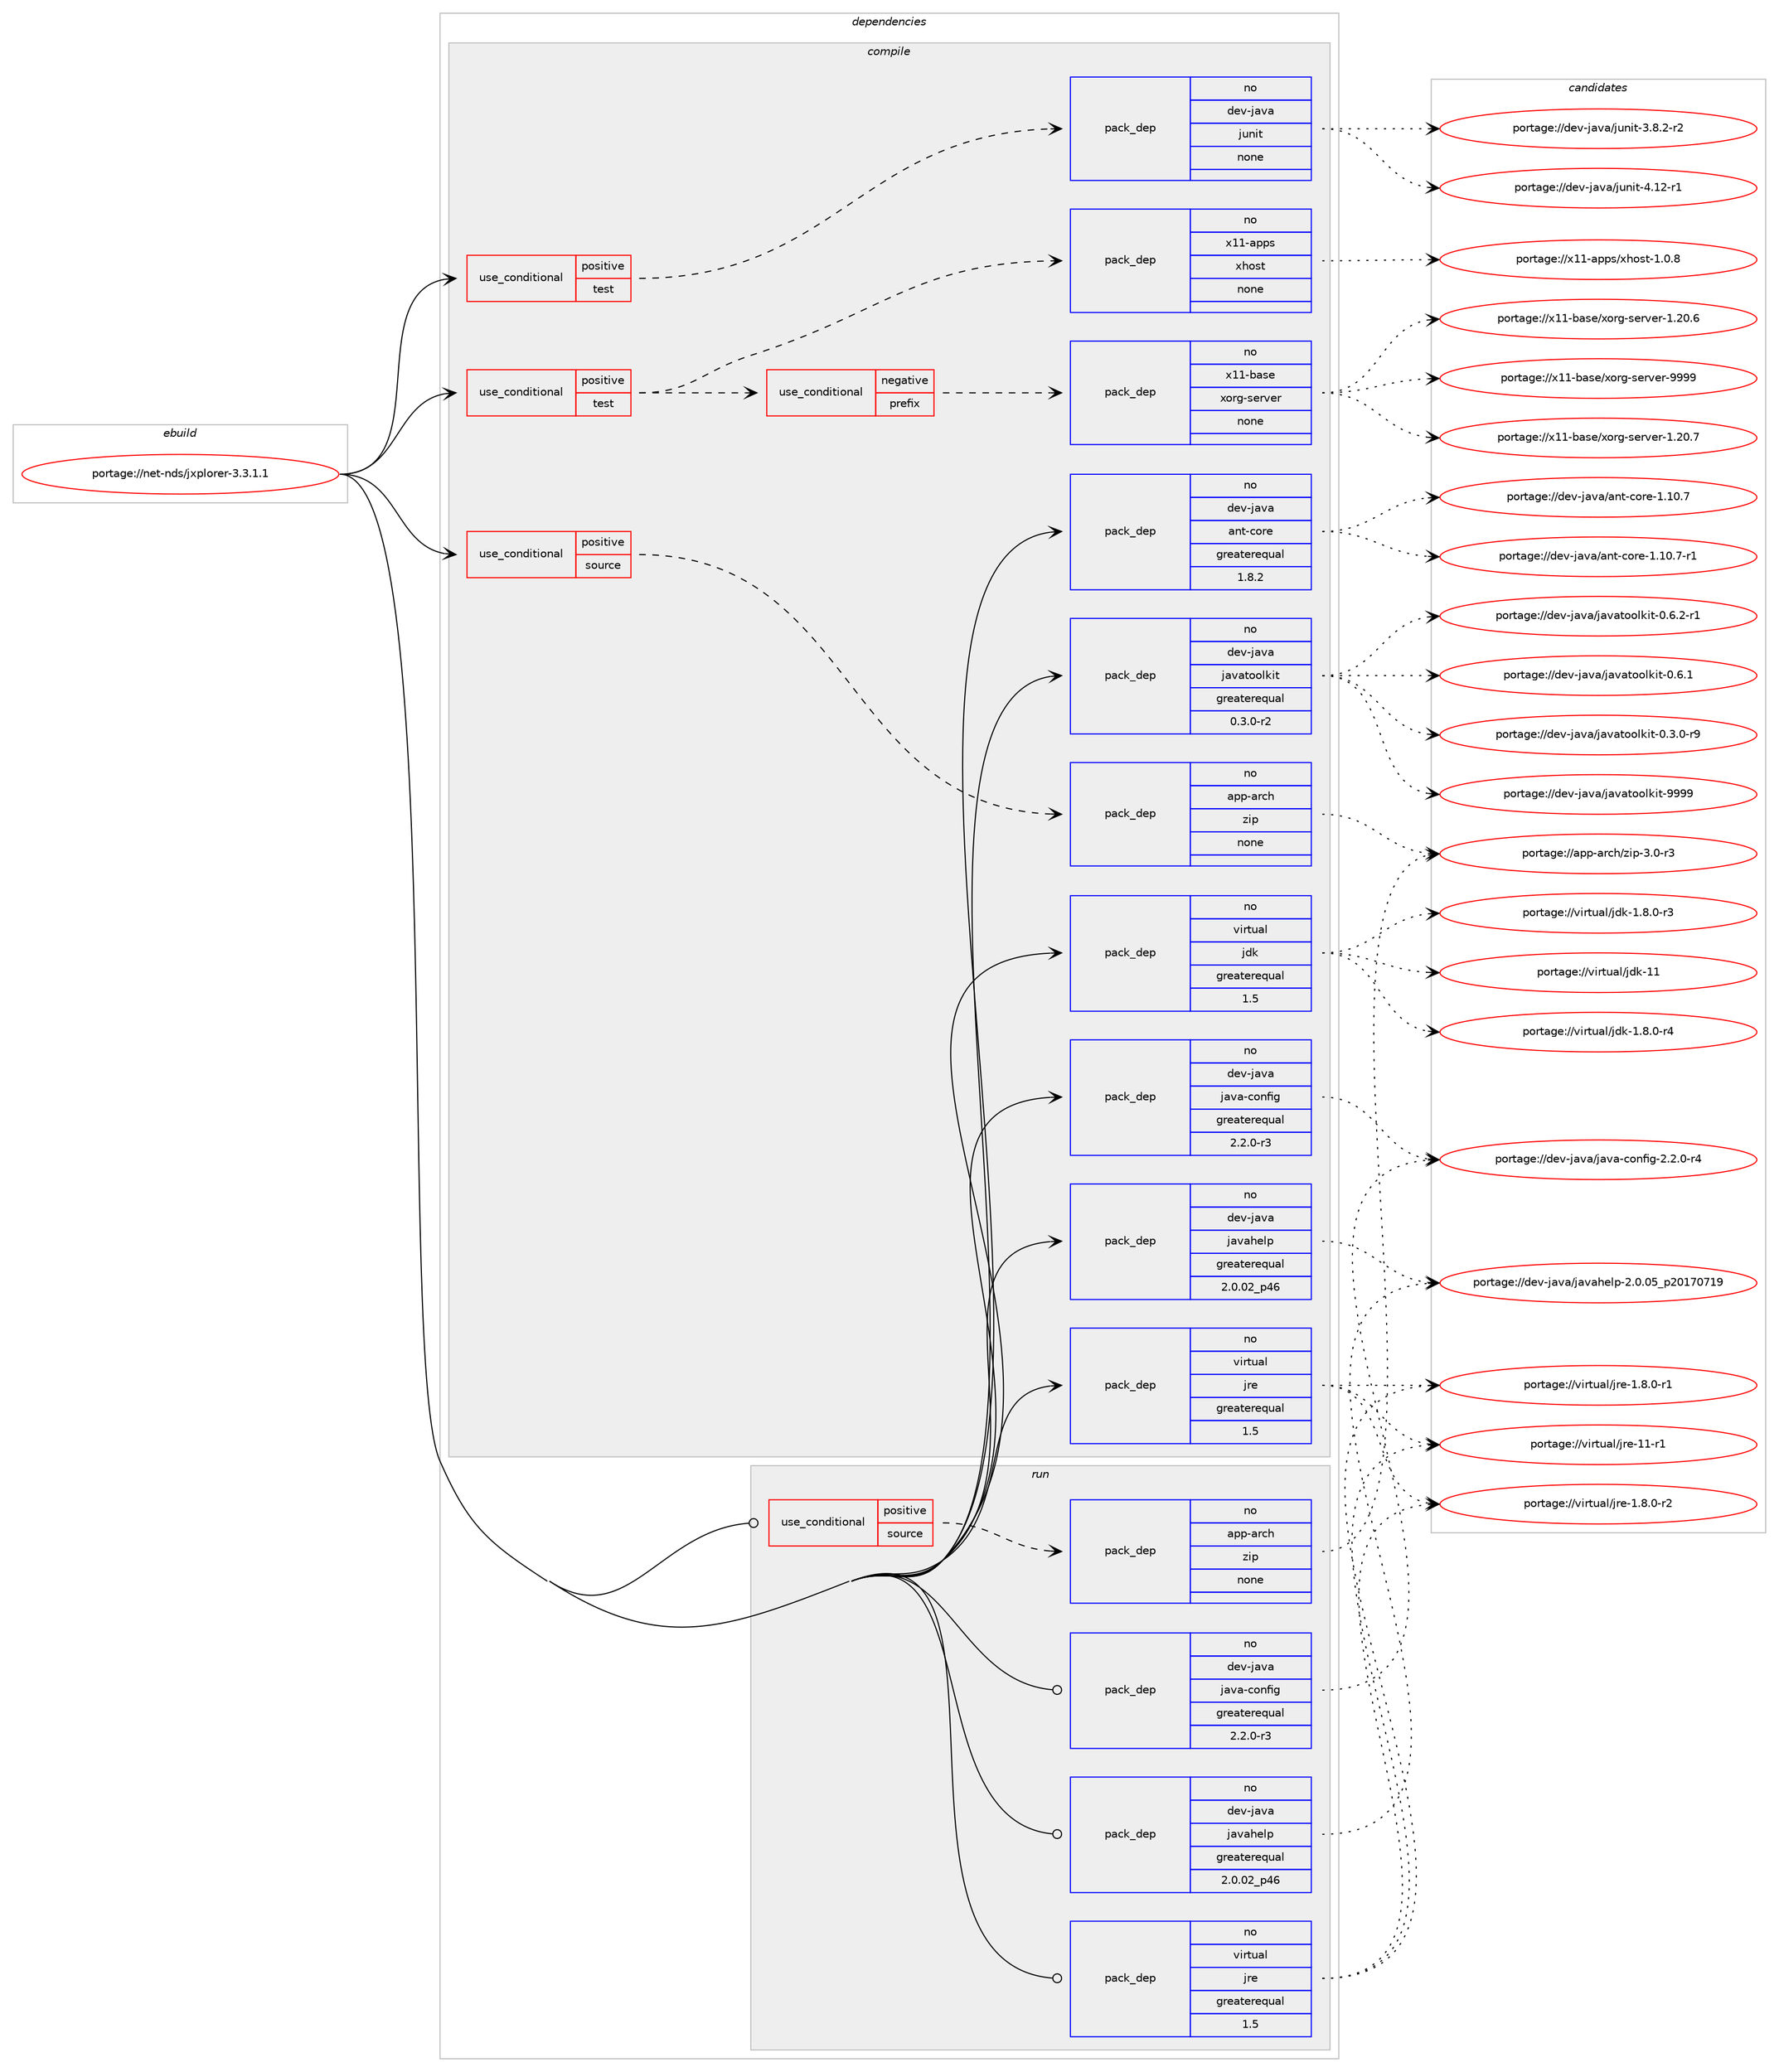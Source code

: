 digraph prolog {

# *************
# Graph options
# *************

newrank=true;
concentrate=true;
compound=true;
graph [rankdir=LR,fontname=Helvetica,fontsize=10,ranksep=1.5];#, ranksep=2.5, nodesep=0.2];
edge  [arrowhead=vee];
node  [fontname=Helvetica,fontsize=10];

# **********
# The ebuild
# **********

subgraph cluster_leftcol {
color=gray;
rank=same;
label=<<i>ebuild</i>>;
id [label="portage://net-nds/jxplorer-3.3.1.1", color=red, width=4, href="../net-nds/jxplorer-3.3.1.1.svg"];
}

# ****************
# The dependencies
# ****************

subgraph cluster_midcol {
color=gray;
label=<<i>dependencies</i>>;
subgraph cluster_compile {
fillcolor="#eeeeee";
style=filled;
label=<<i>compile</i>>;
subgraph cond25090 {
dependency122594 [label=<<TABLE BORDER="0" CELLBORDER="1" CELLSPACING="0" CELLPADDING="4"><TR><TD ROWSPAN="3" CELLPADDING="10">use_conditional</TD></TR><TR><TD>positive</TD></TR><TR><TD>source</TD></TR></TABLE>>, shape=none, color=red];
subgraph pack95505 {
dependency122595 [label=<<TABLE BORDER="0" CELLBORDER="1" CELLSPACING="0" CELLPADDING="4" WIDTH="220"><TR><TD ROWSPAN="6" CELLPADDING="30">pack_dep</TD></TR><TR><TD WIDTH="110">no</TD></TR><TR><TD>app-arch</TD></TR><TR><TD>zip</TD></TR><TR><TD>none</TD></TR><TR><TD></TD></TR></TABLE>>, shape=none, color=blue];
}
dependency122594:e -> dependency122595:w [weight=20,style="dashed",arrowhead="vee"];
}
id:e -> dependency122594:w [weight=20,style="solid",arrowhead="vee"];
subgraph cond25091 {
dependency122596 [label=<<TABLE BORDER="0" CELLBORDER="1" CELLSPACING="0" CELLPADDING="4"><TR><TD ROWSPAN="3" CELLPADDING="10">use_conditional</TD></TR><TR><TD>positive</TD></TR><TR><TD>test</TD></TR></TABLE>>, shape=none, color=red];
subgraph cond25092 {
dependency122597 [label=<<TABLE BORDER="0" CELLBORDER="1" CELLSPACING="0" CELLPADDING="4"><TR><TD ROWSPAN="3" CELLPADDING="10">use_conditional</TD></TR><TR><TD>negative</TD></TR><TR><TD>prefix</TD></TR></TABLE>>, shape=none, color=red];
subgraph pack95506 {
dependency122598 [label=<<TABLE BORDER="0" CELLBORDER="1" CELLSPACING="0" CELLPADDING="4" WIDTH="220"><TR><TD ROWSPAN="6" CELLPADDING="30">pack_dep</TD></TR><TR><TD WIDTH="110">no</TD></TR><TR><TD>x11-base</TD></TR><TR><TD>xorg-server</TD></TR><TR><TD>none</TD></TR><TR><TD></TD></TR></TABLE>>, shape=none, color=blue];
}
dependency122597:e -> dependency122598:w [weight=20,style="dashed",arrowhead="vee"];
}
dependency122596:e -> dependency122597:w [weight=20,style="dashed",arrowhead="vee"];
subgraph pack95507 {
dependency122599 [label=<<TABLE BORDER="0" CELLBORDER="1" CELLSPACING="0" CELLPADDING="4" WIDTH="220"><TR><TD ROWSPAN="6" CELLPADDING="30">pack_dep</TD></TR><TR><TD WIDTH="110">no</TD></TR><TR><TD>x11-apps</TD></TR><TR><TD>xhost</TD></TR><TR><TD>none</TD></TR><TR><TD></TD></TR></TABLE>>, shape=none, color=blue];
}
dependency122596:e -> dependency122599:w [weight=20,style="dashed",arrowhead="vee"];
}
id:e -> dependency122596:w [weight=20,style="solid",arrowhead="vee"];
subgraph cond25093 {
dependency122600 [label=<<TABLE BORDER="0" CELLBORDER="1" CELLSPACING="0" CELLPADDING="4"><TR><TD ROWSPAN="3" CELLPADDING="10">use_conditional</TD></TR><TR><TD>positive</TD></TR><TR><TD>test</TD></TR></TABLE>>, shape=none, color=red];
subgraph pack95508 {
dependency122601 [label=<<TABLE BORDER="0" CELLBORDER="1" CELLSPACING="0" CELLPADDING="4" WIDTH="220"><TR><TD ROWSPAN="6" CELLPADDING="30">pack_dep</TD></TR><TR><TD WIDTH="110">no</TD></TR><TR><TD>dev-java</TD></TR><TR><TD>junit</TD></TR><TR><TD>none</TD></TR><TR><TD></TD></TR></TABLE>>, shape=none, color=blue];
}
dependency122600:e -> dependency122601:w [weight=20,style="dashed",arrowhead="vee"];
}
id:e -> dependency122600:w [weight=20,style="solid",arrowhead="vee"];
subgraph pack95509 {
dependency122602 [label=<<TABLE BORDER="0" CELLBORDER="1" CELLSPACING="0" CELLPADDING="4" WIDTH="220"><TR><TD ROWSPAN="6" CELLPADDING="30">pack_dep</TD></TR><TR><TD WIDTH="110">no</TD></TR><TR><TD>dev-java</TD></TR><TR><TD>ant-core</TD></TR><TR><TD>greaterequal</TD></TR><TR><TD>1.8.2</TD></TR></TABLE>>, shape=none, color=blue];
}
id:e -> dependency122602:w [weight=20,style="solid",arrowhead="vee"];
subgraph pack95510 {
dependency122603 [label=<<TABLE BORDER="0" CELLBORDER="1" CELLSPACING="0" CELLPADDING="4" WIDTH="220"><TR><TD ROWSPAN="6" CELLPADDING="30">pack_dep</TD></TR><TR><TD WIDTH="110">no</TD></TR><TR><TD>dev-java</TD></TR><TR><TD>java-config</TD></TR><TR><TD>greaterequal</TD></TR><TR><TD>2.2.0-r3</TD></TR></TABLE>>, shape=none, color=blue];
}
id:e -> dependency122603:w [weight=20,style="solid",arrowhead="vee"];
subgraph pack95511 {
dependency122604 [label=<<TABLE BORDER="0" CELLBORDER="1" CELLSPACING="0" CELLPADDING="4" WIDTH="220"><TR><TD ROWSPAN="6" CELLPADDING="30">pack_dep</TD></TR><TR><TD WIDTH="110">no</TD></TR><TR><TD>dev-java</TD></TR><TR><TD>javahelp</TD></TR><TR><TD>greaterequal</TD></TR><TR><TD>2.0.02_p46</TD></TR></TABLE>>, shape=none, color=blue];
}
id:e -> dependency122604:w [weight=20,style="solid",arrowhead="vee"];
subgraph pack95512 {
dependency122605 [label=<<TABLE BORDER="0" CELLBORDER="1" CELLSPACING="0" CELLPADDING="4" WIDTH="220"><TR><TD ROWSPAN="6" CELLPADDING="30">pack_dep</TD></TR><TR><TD WIDTH="110">no</TD></TR><TR><TD>dev-java</TD></TR><TR><TD>javatoolkit</TD></TR><TR><TD>greaterequal</TD></TR><TR><TD>0.3.0-r2</TD></TR></TABLE>>, shape=none, color=blue];
}
id:e -> dependency122605:w [weight=20,style="solid",arrowhead="vee"];
subgraph pack95513 {
dependency122606 [label=<<TABLE BORDER="0" CELLBORDER="1" CELLSPACING="0" CELLPADDING="4" WIDTH="220"><TR><TD ROWSPAN="6" CELLPADDING="30">pack_dep</TD></TR><TR><TD WIDTH="110">no</TD></TR><TR><TD>virtual</TD></TR><TR><TD>jdk</TD></TR><TR><TD>greaterequal</TD></TR><TR><TD>1.5</TD></TR></TABLE>>, shape=none, color=blue];
}
id:e -> dependency122606:w [weight=20,style="solid",arrowhead="vee"];
subgraph pack95514 {
dependency122607 [label=<<TABLE BORDER="0" CELLBORDER="1" CELLSPACING="0" CELLPADDING="4" WIDTH="220"><TR><TD ROWSPAN="6" CELLPADDING="30">pack_dep</TD></TR><TR><TD WIDTH="110">no</TD></TR><TR><TD>virtual</TD></TR><TR><TD>jre</TD></TR><TR><TD>greaterequal</TD></TR><TR><TD>1.5</TD></TR></TABLE>>, shape=none, color=blue];
}
id:e -> dependency122607:w [weight=20,style="solid",arrowhead="vee"];
}
subgraph cluster_compileandrun {
fillcolor="#eeeeee";
style=filled;
label=<<i>compile and run</i>>;
}
subgraph cluster_run {
fillcolor="#eeeeee";
style=filled;
label=<<i>run</i>>;
subgraph cond25094 {
dependency122608 [label=<<TABLE BORDER="0" CELLBORDER="1" CELLSPACING="0" CELLPADDING="4"><TR><TD ROWSPAN="3" CELLPADDING="10">use_conditional</TD></TR><TR><TD>positive</TD></TR><TR><TD>source</TD></TR></TABLE>>, shape=none, color=red];
subgraph pack95515 {
dependency122609 [label=<<TABLE BORDER="0" CELLBORDER="1" CELLSPACING="0" CELLPADDING="4" WIDTH="220"><TR><TD ROWSPAN="6" CELLPADDING="30">pack_dep</TD></TR><TR><TD WIDTH="110">no</TD></TR><TR><TD>app-arch</TD></TR><TR><TD>zip</TD></TR><TR><TD>none</TD></TR><TR><TD></TD></TR></TABLE>>, shape=none, color=blue];
}
dependency122608:e -> dependency122609:w [weight=20,style="dashed",arrowhead="vee"];
}
id:e -> dependency122608:w [weight=20,style="solid",arrowhead="odot"];
subgraph pack95516 {
dependency122610 [label=<<TABLE BORDER="0" CELLBORDER="1" CELLSPACING="0" CELLPADDING="4" WIDTH="220"><TR><TD ROWSPAN="6" CELLPADDING="30">pack_dep</TD></TR><TR><TD WIDTH="110">no</TD></TR><TR><TD>dev-java</TD></TR><TR><TD>java-config</TD></TR><TR><TD>greaterequal</TD></TR><TR><TD>2.2.0-r3</TD></TR></TABLE>>, shape=none, color=blue];
}
id:e -> dependency122610:w [weight=20,style="solid",arrowhead="odot"];
subgraph pack95517 {
dependency122611 [label=<<TABLE BORDER="0" CELLBORDER="1" CELLSPACING="0" CELLPADDING="4" WIDTH="220"><TR><TD ROWSPAN="6" CELLPADDING="30">pack_dep</TD></TR><TR><TD WIDTH="110">no</TD></TR><TR><TD>dev-java</TD></TR><TR><TD>javahelp</TD></TR><TR><TD>greaterequal</TD></TR><TR><TD>2.0.02_p46</TD></TR></TABLE>>, shape=none, color=blue];
}
id:e -> dependency122611:w [weight=20,style="solid",arrowhead="odot"];
subgraph pack95518 {
dependency122612 [label=<<TABLE BORDER="0" CELLBORDER="1" CELLSPACING="0" CELLPADDING="4" WIDTH="220"><TR><TD ROWSPAN="6" CELLPADDING="30">pack_dep</TD></TR><TR><TD WIDTH="110">no</TD></TR><TR><TD>virtual</TD></TR><TR><TD>jre</TD></TR><TR><TD>greaterequal</TD></TR><TR><TD>1.5</TD></TR></TABLE>>, shape=none, color=blue];
}
id:e -> dependency122612:w [weight=20,style="solid",arrowhead="odot"];
}
}

# **************
# The candidates
# **************

subgraph cluster_choices {
rank=same;
color=gray;
label=<<i>candidates</i>>;

subgraph choice95505 {
color=black;
nodesep=1;
choice9711211245971149910447122105112455146484511451 [label="portage://app-arch/zip-3.0-r3", color=red, width=4,href="../app-arch/zip-3.0-r3.svg"];
dependency122595:e -> choice9711211245971149910447122105112455146484511451:w [style=dotted,weight="100"];
}
subgraph choice95506 {
color=black;
nodesep=1;
choice120494945989711510147120111114103451151011141181011144557575757 [label="portage://x11-base/xorg-server-9999", color=red, width=4,href="../x11-base/xorg-server-9999.svg"];
choice1204949459897115101471201111141034511510111411810111445494650484655 [label="portage://x11-base/xorg-server-1.20.7", color=red, width=4,href="../x11-base/xorg-server-1.20.7.svg"];
choice1204949459897115101471201111141034511510111411810111445494650484654 [label="portage://x11-base/xorg-server-1.20.6", color=red, width=4,href="../x11-base/xorg-server-1.20.6.svg"];
dependency122598:e -> choice120494945989711510147120111114103451151011141181011144557575757:w [style=dotted,weight="100"];
dependency122598:e -> choice1204949459897115101471201111141034511510111411810111445494650484655:w [style=dotted,weight="100"];
dependency122598:e -> choice1204949459897115101471201111141034511510111411810111445494650484654:w [style=dotted,weight="100"];
}
subgraph choice95507 {
color=black;
nodesep=1;
choice1204949459711211211547120104111115116454946484656 [label="portage://x11-apps/xhost-1.0.8", color=red, width=4,href="../x11-apps/xhost-1.0.8.svg"];
dependency122599:e -> choice1204949459711211211547120104111115116454946484656:w [style=dotted,weight="100"];
}
subgraph choice95508 {
color=black;
nodesep=1;
choice1001011184510697118974710611711010511645524649504511449 [label="portage://dev-java/junit-4.12-r1", color=red, width=4,href="../dev-java/junit-4.12-r1.svg"];
choice100101118451069711897471061171101051164551465646504511450 [label="portage://dev-java/junit-3.8.2-r2", color=red, width=4,href="../dev-java/junit-3.8.2-r2.svg"];
dependency122601:e -> choice1001011184510697118974710611711010511645524649504511449:w [style=dotted,weight="100"];
dependency122601:e -> choice100101118451069711897471061171101051164551465646504511450:w [style=dotted,weight="100"];
}
subgraph choice95509 {
color=black;
nodesep=1;
choice10010111845106971189747971101164599111114101454946494846554511449 [label="portage://dev-java/ant-core-1.10.7-r1", color=red, width=4,href="../dev-java/ant-core-1.10.7-r1.svg"];
choice1001011184510697118974797110116459911111410145494649484655 [label="portage://dev-java/ant-core-1.10.7", color=red, width=4,href="../dev-java/ant-core-1.10.7.svg"];
dependency122602:e -> choice10010111845106971189747971101164599111114101454946494846554511449:w [style=dotted,weight="100"];
dependency122602:e -> choice1001011184510697118974797110116459911111410145494649484655:w [style=dotted,weight="100"];
}
subgraph choice95510 {
color=black;
nodesep=1;
choice10010111845106971189747106971189745991111101021051034550465046484511452 [label="portage://dev-java/java-config-2.2.0-r4", color=red, width=4,href="../dev-java/java-config-2.2.0-r4.svg"];
dependency122603:e -> choice10010111845106971189747106971189745991111101021051034550465046484511452:w [style=dotted,weight="100"];
}
subgraph choice95511 {
color=black;
nodesep=1;
choice10010111845106971189747106971189710410110811245504648464853951125048495548554957 [label="portage://dev-java/javahelp-2.0.05_p20170719", color=red, width=4,href="../dev-java/javahelp-2.0.05_p20170719.svg"];
dependency122604:e -> choice10010111845106971189747106971189710410110811245504648464853951125048495548554957:w [style=dotted,weight="100"];
}
subgraph choice95512 {
color=black;
nodesep=1;
choice1001011184510697118974710697118971161111111081071051164557575757 [label="portage://dev-java/javatoolkit-9999", color=red, width=4,href="../dev-java/javatoolkit-9999.svg"];
choice1001011184510697118974710697118971161111111081071051164548465446504511449 [label="portage://dev-java/javatoolkit-0.6.2-r1", color=red, width=4,href="../dev-java/javatoolkit-0.6.2-r1.svg"];
choice100101118451069711897471069711897116111111108107105116454846544649 [label="portage://dev-java/javatoolkit-0.6.1", color=red, width=4,href="../dev-java/javatoolkit-0.6.1.svg"];
choice1001011184510697118974710697118971161111111081071051164548465146484511457 [label="portage://dev-java/javatoolkit-0.3.0-r9", color=red, width=4,href="../dev-java/javatoolkit-0.3.0-r9.svg"];
dependency122605:e -> choice1001011184510697118974710697118971161111111081071051164557575757:w [style=dotted,weight="100"];
dependency122605:e -> choice1001011184510697118974710697118971161111111081071051164548465446504511449:w [style=dotted,weight="100"];
dependency122605:e -> choice100101118451069711897471069711897116111111108107105116454846544649:w [style=dotted,weight="100"];
dependency122605:e -> choice1001011184510697118974710697118971161111111081071051164548465146484511457:w [style=dotted,weight="100"];
}
subgraph choice95513 {
color=black;
nodesep=1;
choice1181051141161179710847106100107454949 [label="portage://virtual/jdk-11", color=red, width=4,href="../virtual/jdk-11.svg"];
choice11810511411611797108471061001074549465646484511452 [label="portage://virtual/jdk-1.8.0-r4", color=red, width=4,href="../virtual/jdk-1.8.0-r4.svg"];
choice11810511411611797108471061001074549465646484511451 [label="portage://virtual/jdk-1.8.0-r3", color=red, width=4,href="../virtual/jdk-1.8.0-r3.svg"];
dependency122606:e -> choice1181051141161179710847106100107454949:w [style=dotted,weight="100"];
dependency122606:e -> choice11810511411611797108471061001074549465646484511452:w [style=dotted,weight="100"];
dependency122606:e -> choice11810511411611797108471061001074549465646484511451:w [style=dotted,weight="100"];
}
subgraph choice95514 {
color=black;
nodesep=1;
choice11810511411611797108471061141014549494511449 [label="portage://virtual/jre-11-r1", color=red, width=4,href="../virtual/jre-11-r1.svg"];
choice11810511411611797108471061141014549465646484511450 [label="portage://virtual/jre-1.8.0-r2", color=red, width=4,href="../virtual/jre-1.8.0-r2.svg"];
choice11810511411611797108471061141014549465646484511449 [label="portage://virtual/jre-1.8.0-r1", color=red, width=4,href="../virtual/jre-1.8.0-r1.svg"];
dependency122607:e -> choice11810511411611797108471061141014549494511449:w [style=dotted,weight="100"];
dependency122607:e -> choice11810511411611797108471061141014549465646484511450:w [style=dotted,weight="100"];
dependency122607:e -> choice11810511411611797108471061141014549465646484511449:w [style=dotted,weight="100"];
}
subgraph choice95515 {
color=black;
nodesep=1;
choice9711211245971149910447122105112455146484511451 [label="portage://app-arch/zip-3.0-r3", color=red, width=4,href="../app-arch/zip-3.0-r3.svg"];
dependency122609:e -> choice9711211245971149910447122105112455146484511451:w [style=dotted,weight="100"];
}
subgraph choice95516 {
color=black;
nodesep=1;
choice10010111845106971189747106971189745991111101021051034550465046484511452 [label="portage://dev-java/java-config-2.2.0-r4", color=red, width=4,href="../dev-java/java-config-2.2.0-r4.svg"];
dependency122610:e -> choice10010111845106971189747106971189745991111101021051034550465046484511452:w [style=dotted,weight="100"];
}
subgraph choice95517 {
color=black;
nodesep=1;
choice10010111845106971189747106971189710410110811245504648464853951125048495548554957 [label="portage://dev-java/javahelp-2.0.05_p20170719", color=red, width=4,href="../dev-java/javahelp-2.0.05_p20170719.svg"];
dependency122611:e -> choice10010111845106971189747106971189710410110811245504648464853951125048495548554957:w [style=dotted,weight="100"];
}
subgraph choice95518 {
color=black;
nodesep=1;
choice11810511411611797108471061141014549494511449 [label="portage://virtual/jre-11-r1", color=red, width=4,href="../virtual/jre-11-r1.svg"];
choice11810511411611797108471061141014549465646484511450 [label="portage://virtual/jre-1.8.0-r2", color=red, width=4,href="../virtual/jre-1.8.0-r2.svg"];
choice11810511411611797108471061141014549465646484511449 [label="portage://virtual/jre-1.8.0-r1", color=red, width=4,href="../virtual/jre-1.8.0-r1.svg"];
dependency122612:e -> choice11810511411611797108471061141014549494511449:w [style=dotted,weight="100"];
dependency122612:e -> choice11810511411611797108471061141014549465646484511450:w [style=dotted,weight="100"];
dependency122612:e -> choice11810511411611797108471061141014549465646484511449:w [style=dotted,weight="100"];
}
}

}
